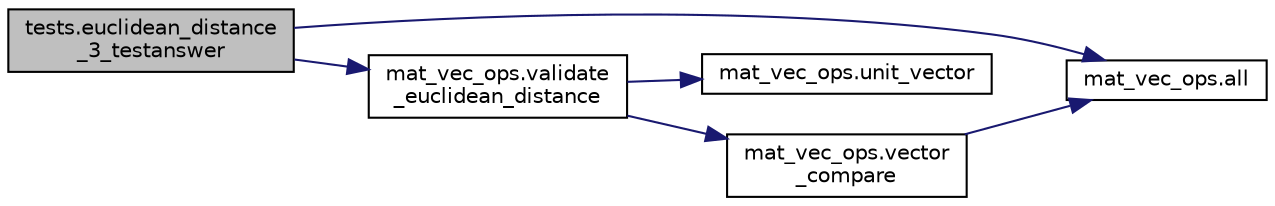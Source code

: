 digraph "tests.euclidean_distance_3_testanswer"
{
  edge [fontname="Helvetica",fontsize="10",labelfontname="Helvetica",labelfontsize="10"];
  node [fontname="Helvetica",fontsize="10",shape=record];
  rankdir="LR";
  Node1 [label="tests.euclidean_distance\l_3_testanswer",height=0.2,width=0.4,color="black", fillcolor="grey75", style="filled", fontcolor="black"];
  Node1 -> Node2 [color="midnightblue",fontsize="10",style="solid",fontname="Helvetica"];
  Node2 [label="mat_vec_ops.all",height=0.2,width=0.4,color="black", fillcolor="white", style="filled",URL="$namespacemat__vec__ops.html#ac61f23047b85a77eab96b8e430f4cc09"];
  Node1 -> Node3 [color="midnightblue",fontsize="10",style="solid",fontname="Helvetica"];
  Node3 [label="mat_vec_ops.validate\l_euclidean_distance",height=0.2,width=0.4,color="black", fillcolor="white", style="filled",URL="$namespacemat__vec__ops.html#aa8144d9c4224fd66d03be863de056e9c"];
  Node3 -> Node4 [color="midnightblue",fontsize="10",style="solid",fontname="Helvetica"];
  Node4 [label="mat_vec_ops.unit_vector",height=0.2,width=0.4,color="black", fillcolor="white", style="filled",URL="$namespacemat__vec__ops.html#a7f771c61cafe041032f06e9911865dec"];
  Node3 -> Node5 [color="midnightblue",fontsize="10",style="solid",fontname="Helvetica"];
  Node5 [label="mat_vec_ops.vector\l_compare",height=0.2,width=0.4,color="black", fillcolor="white", style="filled",URL="$namespacemat__vec__ops.html#a64122e69dd3f8952595bb692ee285227"];
  Node5 -> Node2 [color="midnightblue",fontsize="10",style="solid",fontname="Helvetica"];
}

